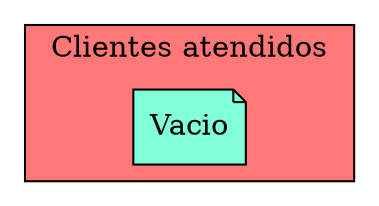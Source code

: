 digraph L {
node[shape=note fillcolor="#A181FF" style =filled]
subgraph cluster_p{
    label= " Clientes atendidos "
    bgcolor = "#FF7878"
Nodo1008925772[label="Vacio",fillcolor="#81FFDA"]

}}
